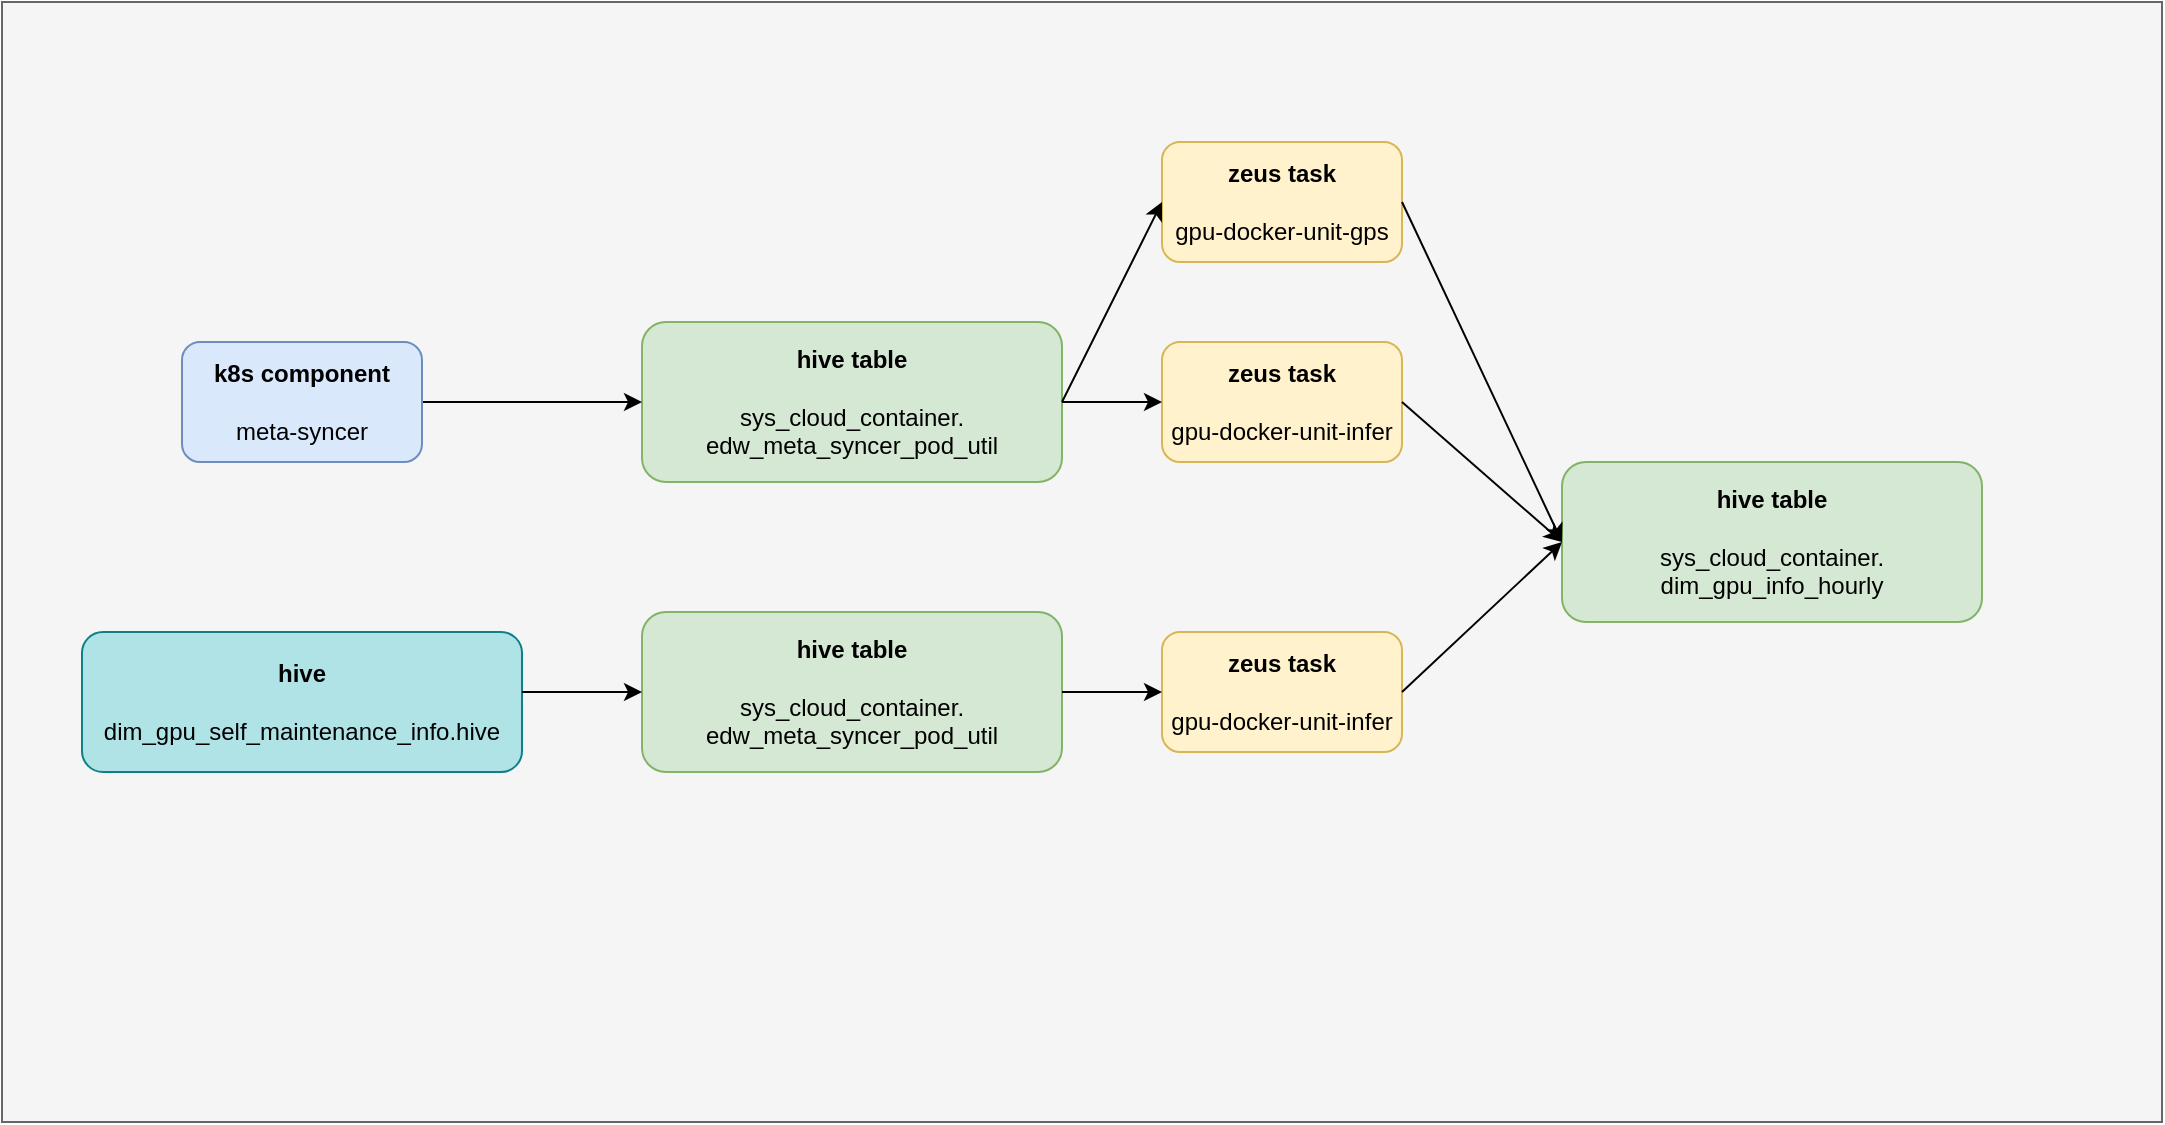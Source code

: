 <mxfile version="21.3.0" type="github">
  <diagram name="Page-1" id="bKrg-x3zFSyvpLyD1E3B">
    <mxGraphModel dx="1434" dy="748" grid="1" gridSize="10" guides="1" tooltips="1" connect="1" arrows="1" fold="1" page="1" pageScale="1" pageWidth="850" pageHeight="1100" math="0" shadow="0">
      <root>
        <mxCell id="0" />
        <mxCell id="1" parent="0" />
        <mxCell id="GcFV9KFk6Yxoja8qU15y-1" value="" style="rounded=0;whiteSpace=wrap;html=1;fillColor=#f5f5f5;fontColor=#333333;strokeColor=#666666;" vertex="1" parent="1">
          <mxGeometry x="40" y="120" width="1080" height="560" as="geometry" />
        </mxCell>
        <mxCell id="GcFV9KFk6Yxoja8qU15y-4" value="&lt;b&gt;hive table&lt;/b&gt;&lt;br&gt;&lt;br&gt;sys_cloud_container.&lt;br&gt;edw_meta_syncer_pod_util" style="rounded=1;whiteSpace=wrap;html=1;fillColor=#d5e8d4;strokeColor=#82b366;" vertex="1" parent="1">
          <mxGeometry x="360" y="280" width="210" height="80" as="geometry" />
        </mxCell>
        <mxCell id="GcFV9KFk6Yxoja8qU15y-7" value="" style="endArrow=classic;html=1;rounded=0;exitX=1;exitY=0.5;exitDx=0;exitDy=0;entryX=0;entryY=0.5;entryDx=0;entryDy=0;" edge="1" parent="1" source="GcFV9KFk6Yxoja8qU15y-12" target="GcFV9KFk6Yxoja8qU15y-4">
          <mxGeometry width="50" height="50" relative="1" as="geometry">
            <mxPoint x="290" y="320" as="sourcePoint" />
            <mxPoint x="450" y="390" as="targetPoint" />
          </mxGeometry>
        </mxCell>
        <mxCell id="GcFV9KFk6Yxoja8qU15y-8" value="&lt;b&gt;hive table&lt;/b&gt;&lt;br&gt;&lt;br&gt;sys_cloud_container.&lt;br&gt;dim_gpu_info_hourly" style="rounded=1;whiteSpace=wrap;html=1;fillColor=#d5e8d4;strokeColor=#82b366;" vertex="1" parent="1">
          <mxGeometry x="820" y="350" width="210" height="80" as="geometry" />
        </mxCell>
        <mxCell id="GcFV9KFk6Yxoja8qU15y-9" value="&lt;b&gt;zeus task&lt;/b&gt;&lt;br&gt;&lt;br&gt;gpu-docker-unit-gps" style="rounded=1;whiteSpace=wrap;html=1;fillColor=#fff2cc;strokeColor=#d6b656;" vertex="1" parent="1">
          <mxGeometry x="620" y="190" width="120" height="60" as="geometry" />
        </mxCell>
        <mxCell id="GcFV9KFk6Yxoja8qU15y-10" value="&lt;b&gt;zeus task&lt;/b&gt;&lt;br&gt;&lt;br&gt;gpu-docker-unit-infer" style="rounded=1;whiteSpace=wrap;html=1;fillColor=#fff2cc;strokeColor=#d6b656;" vertex="1" parent="1">
          <mxGeometry x="620" y="290" width="120" height="60" as="geometry" />
        </mxCell>
        <mxCell id="GcFV9KFk6Yxoja8qU15y-12" value="&lt;b&gt;k8s component&lt;/b&gt;&lt;br&gt;&lt;br&gt;meta-syncer" style="rounded=1;whiteSpace=wrap;html=1;fillColor=#dae8fc;strokeColor=#6c8ebf;" vertex="1" parent="1">
          <mxGeometry x="130" y="290" width="120" height="60" as="geometry" />
        </mxCell>
        <mxCell id="GcFV9KFk6Yxoja8qU15y-13" value="&lt;b&gt;hive&lt;/b&gt;&lt;br&gt;&lt;br&gt;dim_gpu_self_maintenance_info.hive" style="rounded=1;whiteSpace=wrap;html=1;fillColor=#b0e3e6;strokeColor=#0e8088;" vertex="1" parent="1">
          <mxGeometry x="80" y="435" width="220" height="70" as="geometry" />
        </mxCell>
        <mxCell id="GcFV9KFk6Yxoja8qU15y-14" value="&lt;b&gt;hive table&lt;/b&gt;&lt;br&gt;&lt;br&gt;sys_cloud_container.&lt;br&gt;edw_meta_syncer_pod_util" style="rounded=1;whiteSpace=wrap;html=1;fillColor=#d5e8d4;strokeColor=#82b366;" vertex="1" parent="1">
          <mxGeometry x="360" y="425" width="210" height="80" as="geometry" />
        </mxCell>
        <mxCell id="GcFV9KFk6Yxoja8qU15y-15" value="" style="endArrow=classic;html=1;rounded=0;" edge="1" parent="1">
          <mxGeometry width="50" height="50" relative="1" as="geometry">
            <mxPoint x="300" y="465" as="sourcePoint" />
            <mxPoint x="360" y="465" as="targetPoint" />
          </mxGeometry>
        </mxCell>
        <mxCell id="GcFV9KFk6Yxoja8qU15y-16" value="" style="endArrow=classic;html=1;rounded=0;exitX=1;exitY=0.5;exitDx=0;exitDy=0;entryX=0;entryY=0.5;entryDx=0;entryDy=0;" edge="1" parent="1" source="GcFV9KFk6Yxoja8qU15y-4" target="GcFV9KFk6Yxoja8qU15y-10">
          <mxGeometry width="50" height="50" relative="1" as="geometry">
            <mxPoint x="260" y="330" as="sourcePoint" />
            <mxPoint x="370" y="330" as="targetPoint" />
          </mxGeometry>
        </mxCell>
        <mxCell id="GcFV9KFk6Yxoja8qU15y-18" value="" style="endArrow=classic;html=1;rounded=0;entryX=0;entryY=0.5;entryDx=0;entryDy=0;" edge="1" parent="1" target="GcFV9KFk6Yxoja8qU15y-9">
          <mxGeometry width="50" height="50" relative="1" as="geometry">
            <mxPoint x="570" y="320" as="sourcePoint" />
            <mxPoint x="630" y="330" as="targetPoint" />
          </mxGeometry>
        </mxCell>
        <mxCell id="GcFV9KFk6Yxoja8qU15y-19" value="&lt;b&gt;zeus task&lt;/b&gt;&lt;br&gt;&lt;br&gt;gpu-docker-unit-infer" style="rounded=1;whiteSpace=wrap;html=1;fillColor=#fff2cc;strokeColor=#d6b656;" vertex="1" parent="1">
          <mxGeometry x="620" y="435" width="120" height="60" as="geometry" />
        </mxCell>
        <mxCell id="GcFV9KFk6Yxoja8qU15y-20" value="" style="endArrow=classic;html=1;rounded=0;exitX=1;exitY=0.5;exitDx=0;exitDy=0;entryX=0;entryY=0.5;entryDx=0;entryDy=0;" edge="1" parent="1" source="GcFV9KFk6Yxoja8qU15y-14" target="GcFV9KFk6Yxoja8qU15y-19">
          <mxGeometry width="50" height="50" relative="1" as="geometry">
            <mxPoint x="580" y="330" as="sourcePoint" />
            <mxPoint x="630" y="330" as="targetPoint" />
          </mxGeometry>
        </mxCell>
        <mxCell id="GcFV9KFk6Yxoja8qU15y-21" value="" style="endArrow=classic;html=1;rounded=0;exitX=1;exitY=0.5;exitDx=0;exitDy=0;" edge="1" parent="1" source="GcFV9KFk6Yxoja8qU15y-9">
          <mxGeometry width="50" height="50" relative="1" as="geometry">
            <mxPoint x="580" y="330" as="sourcePoint" />
            <mxPoint x="820" y="390" as="targetPoint" />
          </mxGeometry>
        </mxCell>
        <mxCell id="GcFV9KFk6Yxoja8qU15y-23" value="" style="endArrow=classic;html=1;rounded=0;exitX=1;exitY=0.5;exitDx=0;exitDy=0;" edge="1" parent="1" source="GcFV9KFk6Yxoja8qU15y-10">
          <mxGeometry width="50" height="50" relative="1" as="geometry">
            <mxPoint x="580" y="330" as="sourcePoint" />
            <mxPoint x="820" y="390" as="targetPoint" />
          </mxGeometry>
        </mxCell>
        <mxCell id="GcFV9KFk6Yxoja8qU15y-24" value="" style="endArrow=classic;html=1;rounded=0;exitX=1;exitY=0.5;exitDx=0;exitDy=0;" edge="1" parent="1" source="GcFV9KFk6Yxoja8qU15y-19">
          <mxGeometry width="50" height="50" relative="1" as="geometry">
            <mxPoint x="750" y="330" as="sourcePoint" />
            <mxPoint x="820" y="390" as="targetPoint" />
          </mxGeometry>
        </mxCell>
      </root>
    </mxGraphModel>
  </diagram>
</mxfile>
